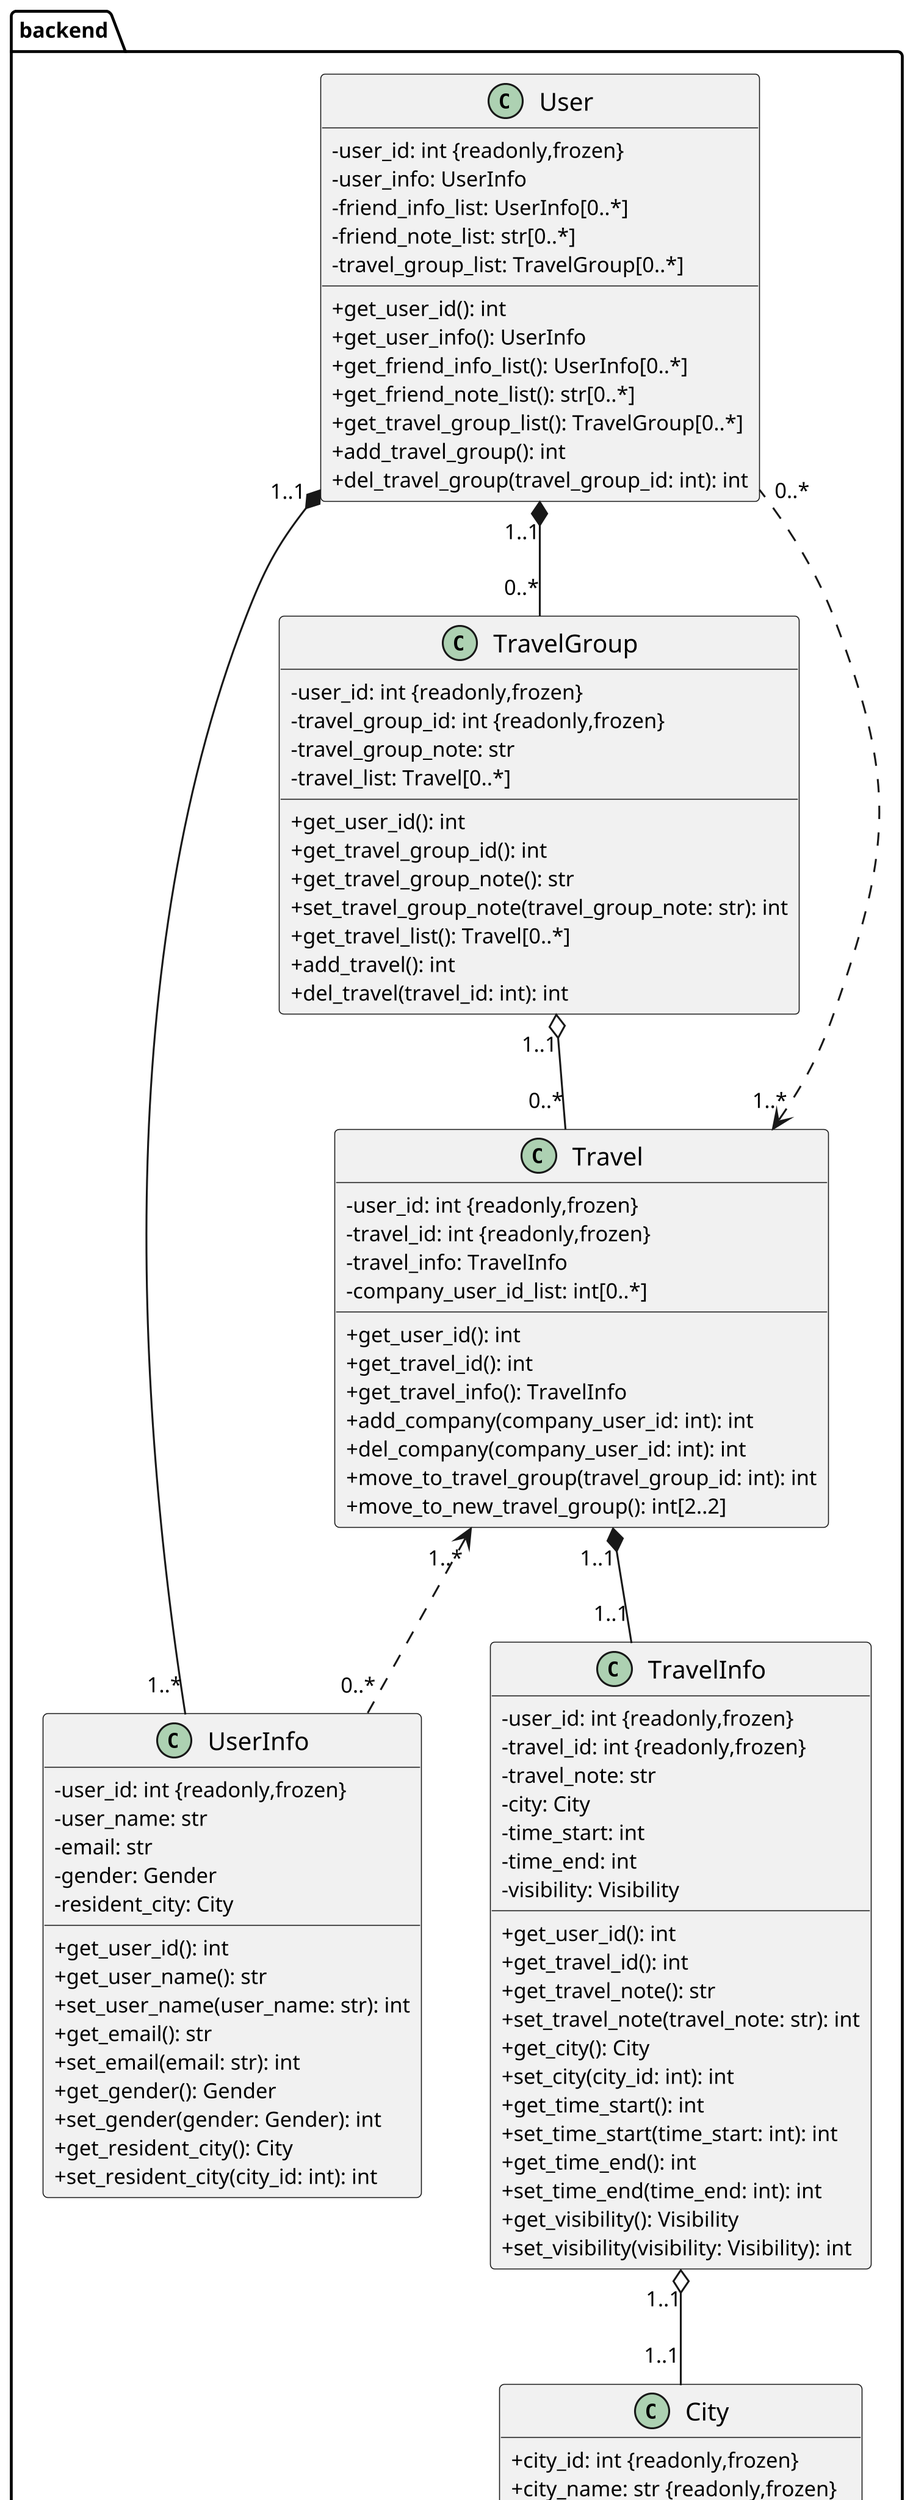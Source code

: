 @startuml

skinparam classAttributeIconSize 0
skinparam Dpi 300
skinparam DefaultFontName Menlo
skinparam DefaultFontSize 11
skinparam DefaultFontStyle bold
skinparam ClassFontSize 13

namespace backend {

    User "1..1" *-- "1..*" UserInfo
    User "1..1" *-- "0..*" TravelGroup
    TravelGroup "1..1" o-- "0..*" Travel
    Travel "1..1" *-- "1..1" TravelInfo
    Travel "1..*" <.. "0..*" User
    Travel "1..*" <.. "0..*" UserInfo
    TravelInfo "1..1" o-- "1..1" City

    class User {
        - user_id: int {readonly,frozen}
        - user_info: UserInfo
        - friend_info_list: UserInfo[0..*]
        - friend_note_list: str[0..*]
        - travel_group_list: TravelGroup[0..*]
        + get_user_id(): int
        + get_user_info(): UserInfo
        + get_friend_info_list(): UserInfo[0..*]
        + get_friend_note_list(): str[0..*]
        + get_travel_group_list(): TravelGroup[0..*]
        + add_travel_group(): int
        + del_travel_group(travel_group_id: int): int
    }

    class UserInfo {
        - user_id: int {readonly,frozen}
        - user_name: str
        - email: str
        - gender: Gender
        - resident_city: City
        + get_user_id(): int
        + get_user_name(): str
        + set_user_name(user_name: str): int
        + get_email(): str
        + set_email(email: str): int
        + get_gender(): Gender
        + set_gender(gender: Gender): int
        + get_resident_city(): City
        + set_resident_city(city_id: int): int
    }

    class TravelGroup {
        - user_id: int {readonly,frozen}
        - travel_group_id: int {readonly,frozen}
        - travel_group_note: str
        - travel_list: Travel[0..*]
        + get_user_id(): int
        + get_travel_group_id(): int
        + get_travel_group_note(): str
        + set_travel_group_note(travel_group_note: str): int
        + get_travel_list(): Travel[0..*]
        + add_travel(): int
        + del_travel(travel_id: int): int
    }

    class Travel {
        - user_id: int {readonly,frozen}
        - travel_id: int {readonly,frozen}
        - travel_info: TravelInfo
        - company_user_id_list: int[0..*]
        + get_user_id(): int
        + get_travel_id(): int
        + get_travel_info(): TravelInfo
        + add_company(company_user_id: int): int
        + del_company(company_user_id: int): int
        + move_to_travel_group(travel_group_id: int): int
        + move_to_new_travel_group(): int[2..2]
    }

    class TravelInfo {
        - user_id: int {readonly,frozen}
        - travel_id: int {readonly,frozen}
        - travel_note: str
        - city: City
        - time_start: int
        - time_end: int
        - visibility: Visibility
        + get_user_id(): int
        + get_travel_id(): int
        + get_travel_note(): str
        + set_travel_note(travel_note: str): int
        + get_city(): City
        + set_city(city_id: int): int
        + get_time_start(): int
        + set_time_start(time_start: int): int
        + get_time_end(): int
        + set_time_end(time_end: int): int
        + get_visibility(): Visibility
        + set_visibility(visibility: Visibility): int
    }

    class City {
        + city_id: int {readonly,frozen}
        + city_name: str {readonly,frozen}
        + latitude: float {readonly,frozen}
        + longitude: float {readonly,frozen}
    }
}

@enduml
